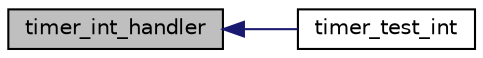digraph "timer_int_handler"
{
  edge [fontname="Helvetica",fontsize="10",labelfontname="Helvetica",labelfontsize="10"];
  node [fontname="Helvetica",fontsize="10",shape=record];
  rankdir="LR";
  Node7 [label="timer_int_handler",height=0.2,width=0.4,color="black", fillcolor="grey75", style="filled", fontcolor="black"];
  Node7 -> Node8 [dir="back",color="midnightblue",fontsize="10",style="solid",fontname="Helvetica"];
  Node8 [label="timer_test_int",height=0.2,width=0.4,color="black", fillcolor="white", style="filled",URL="$group__timer.html#ga459859709b7cc1ee37899fa48cce6a6e",tooltip="Tests Timer 0 interrupt handling. "];
}
